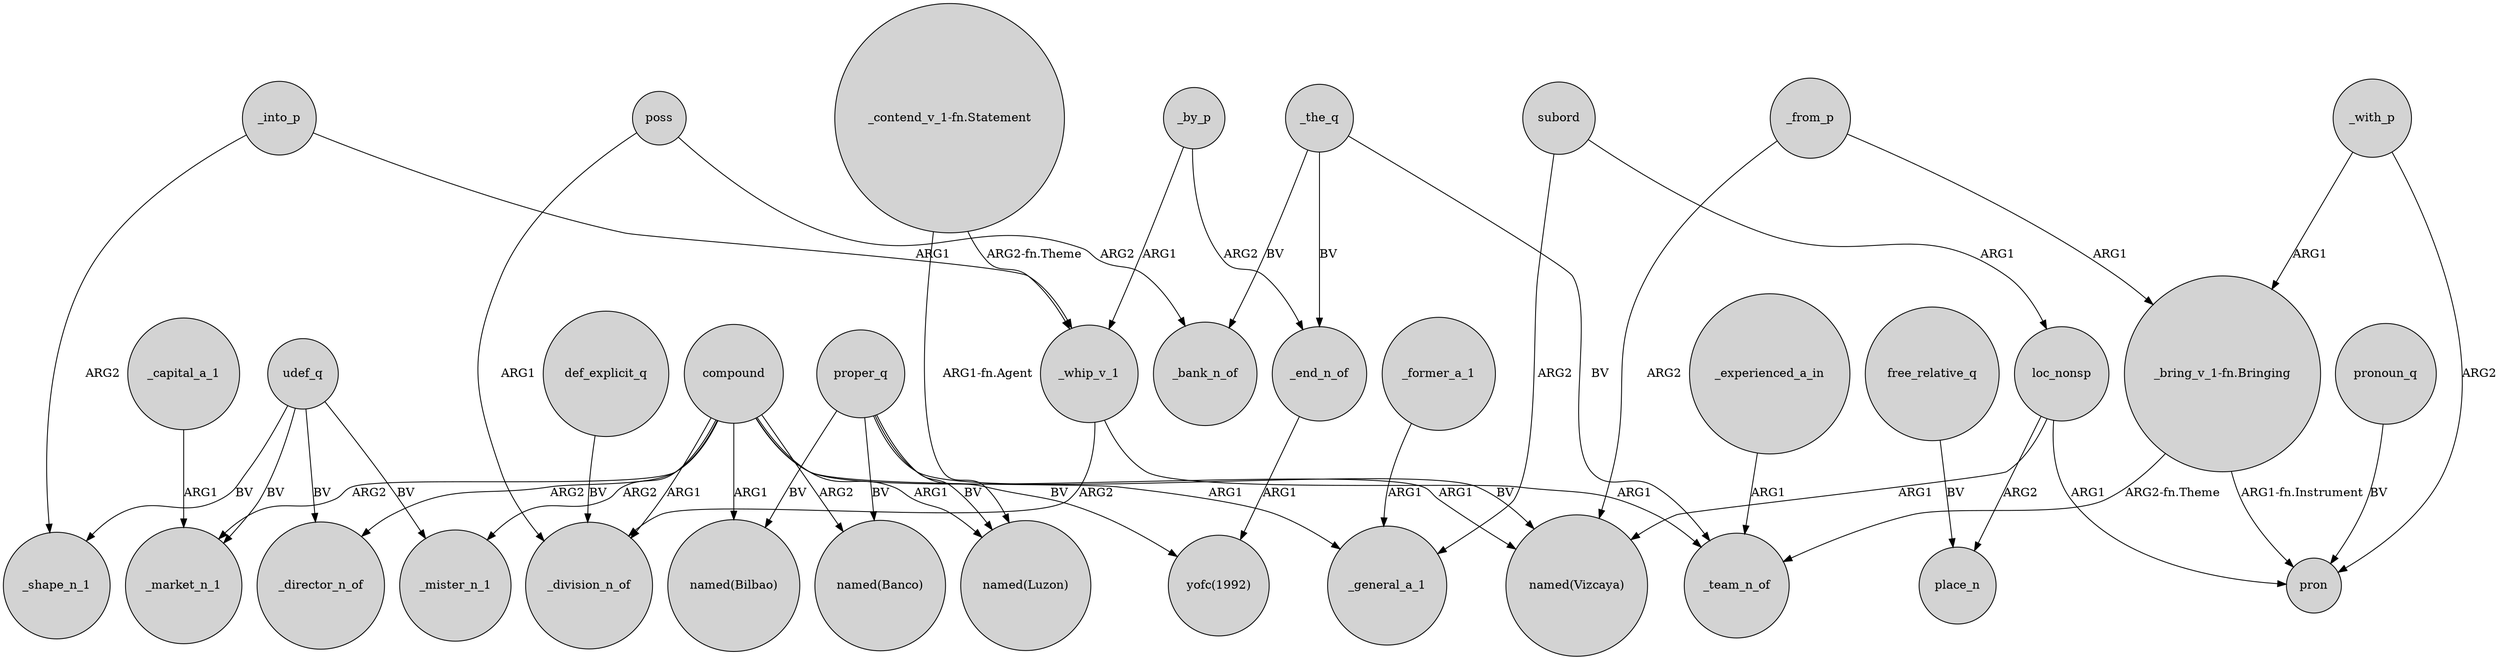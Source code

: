 digraph {
	node [shape=circle style=filled]
	compound -> _market_n_1 [label=ARG2]
	poss -> _bank_n_of [label=ARG2]
	subord -> _general_a_1 [label=ARG2]
	proper_q -> "named(Bilbao)" [label=BV]
	_end_n_of -> "yofc(1992)" [label=ARG1]
	proper_q -> "named(Banco)" [label=BV]
	compound -> "named(Luzon)" [label=ARG1]
	loc_nonsp -> pron [label=ARG1]
	_into_p -> _whip_v_1 [label=ARG1]
	"_contend_v_1-fn.Statement" -> "named(Luzon)" [label="ARG1-fn.Agent"]
	_the_q -> _end_n_of [label=BV]
	_from_p -> "named(Vizcaya)" [label=ARG2]
	compound -> _mister_n_1 [label=ARG2]
	_by_p -> _whip_v_1 [label=ARG1]
	proper_q -> "yofc(1992)" [label=BV]
	udef_q -> _mister_n_1 [label=BV]
	_former_a_1 -> _general_a_1 [label=ARG1]
	poss -> _division_n_of [label=ARG1]
	udef_q -> _market_n_1 [label=BV]
	_by_p -> _end_n_of [label=ARG2]
	compound -> "named(Banco)" [label=ARG2]
	_whip_v_1 -> _division_n_of [label=ARG2]
	subord -> loc_nonsp [label=ARG1]
	"_bring_v_1-fn.Bringing" -> _team_n_of [label="ARG2-fn.Theme"]
	def_explicit_q -> _division_n_of [label=BV]
	pronoun_q -> pron [label=BV]
	_whip_v_1 -> _team_n_of [label=ARG1]
	compound -> _director_n_of [label=ARG2]
	_the_q -> _bank_n_of [label=BV]
	_into_p -> _shape_n_1 [label=ARG2]
	compound -> _general_a_1 [label=ARG1]
	"_bring_v_1-fn.Bringing" -> pron [label="ARG1-fn.Instrument"]
	_from_p -> "_bring_v_1-fn.Bringing" [label=ARG1]
	_experienced_a_in -> _team_n_of [label=ARG1]
	proper_q -> "named(Vizcaya)" [label=BV]
	compound -> "named(Bilbao)" [label=ARG1]
	_capital_a_1 -> _market_n_1 [label=ARG1]
	compound -> "named(Vizcaya)" [label=ARG1]
	loc_nonsp -> "named(Vizcaya)" [label=ARG1]
	loc_nonsp -> place_n [label=ARG2]
	proper_q -> "named(Luzon)" [label=BV]
	_the_q -> _team_n_of [label=BV]
	_with_p -> "_bring_v_1-fn.Bringing" [label=ARG1]
	udef_q -> _shape_n_1 [label=BV]
	free_relative_q -> place_n [label=BV]
	compound -> _division_n_of [label=ARG1]
	_with_p -> pron [label=ARG2]
	"_contend_v_1-fn.Statement" -> _whip_v_1 [label="ARG2-fn.Theme"]
	udef_q -> _director_n_of [label=BV]
}
